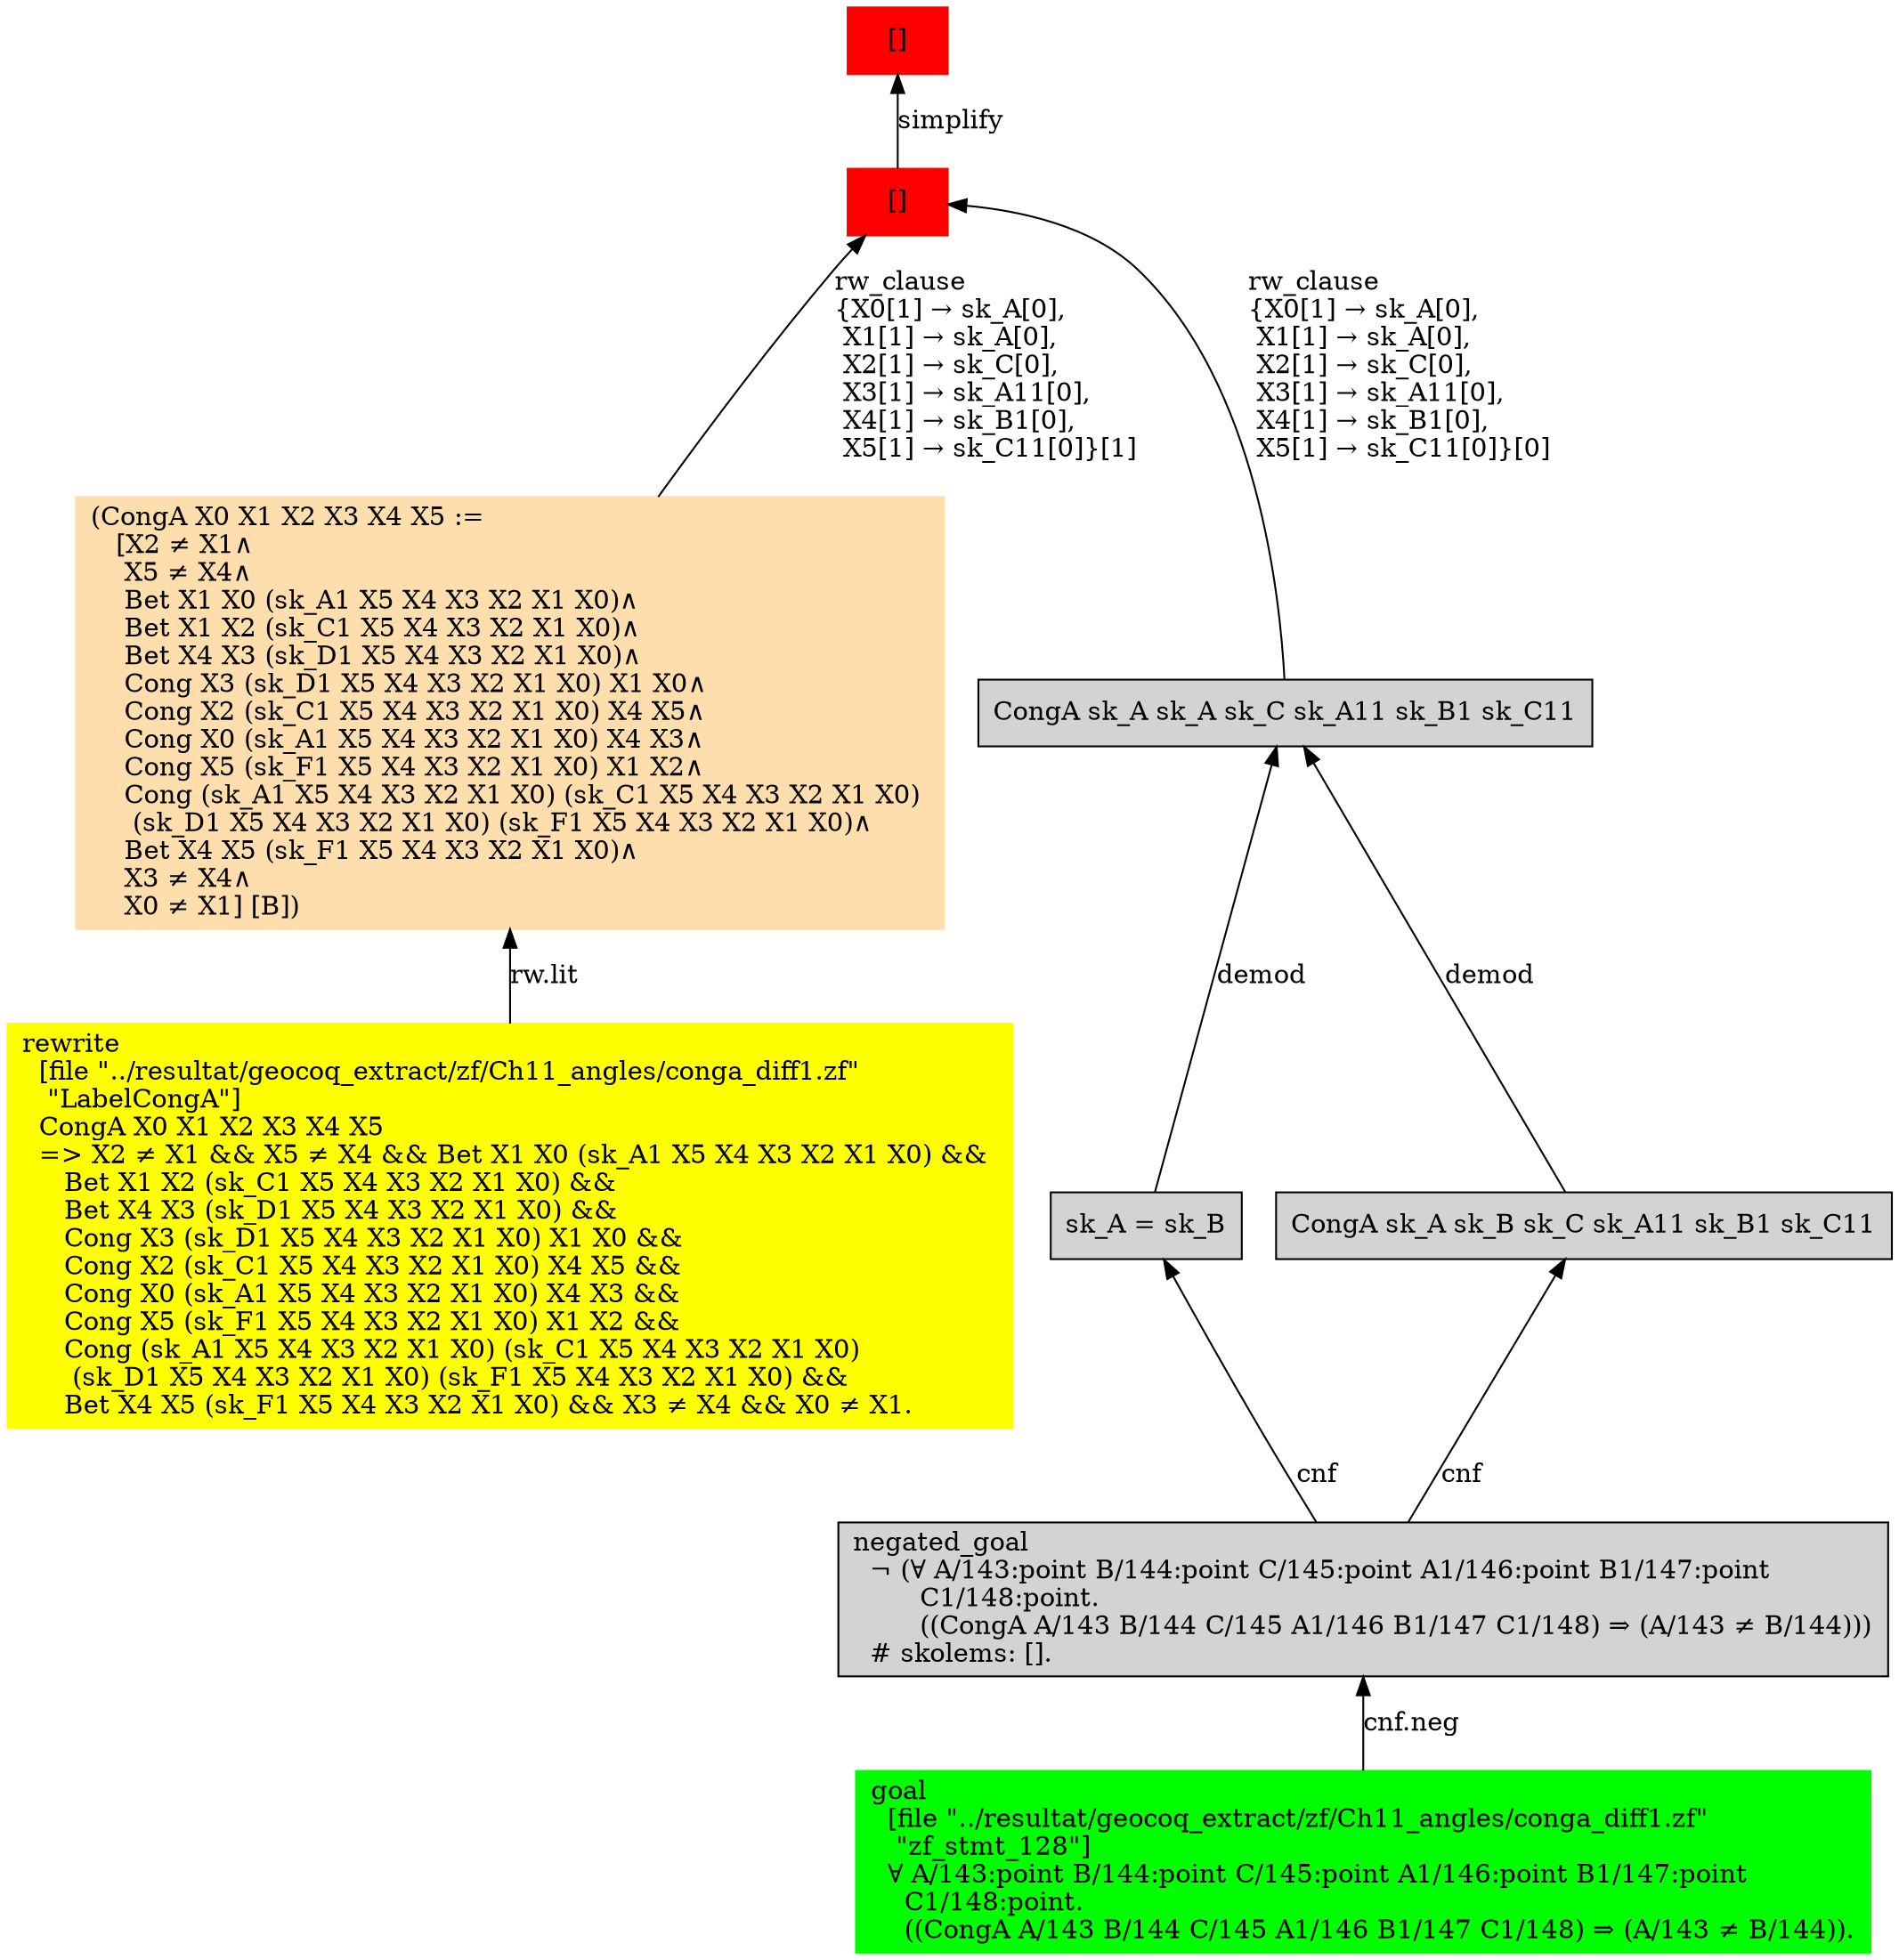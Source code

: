 digraph "unsat_graph" {
  vertex_0 [color=red, label="[]", shape=box, style=filled];
  vertex_0 -> vertex_1 [label="simplify", dir="back"];
  vertex_1 [color=red, label="[]", shape=box, style=filled];
  vertex_1 -> vertex_2 [label="rw_clause\l\{X0[1] → sk_A[0], \l X1[1] → sk_A[0], \l X2[1] → sk_C[0], \l X3[1] → sk_A11[0], \l X4[1] → sk_B1[0], \l X5[1] → sk_C11[0]\}[1]\l", dir="back"];
  vertex_2 [color=navajowhite, shape=box, label="(CongA X0 X1 X2 X3 X4 X5 :=\l   [X2 ≠ X1∧\l    X5 ≠ X4∧\l    Bet X1 X0 (sk_A1 X5 X4 X3 X2 X1 X0)∧\l    Bet X1 X2 (sk_C1 X5 X4 X3 X2 X1 X0)∧\l    Bet X4 X3 (sk_D1 X5 X4 X3 X2 X1 X0)∧\l    Cong X3 (sk_D1 X5 X4 X3 X2 X1 X0) X1 X0∧\l    Cong X2 (sk_C1 X5 X4 X3 X2 X1 X0) X4 X5∧\l    Cong X0 (sk_A1 X5 X4 X3 X2 X1 X0) X4 X3∧\l    Cong X5 (sk_F1 X5 X4 X3 X2 X1 X0) X1 X2∧\l    Cong (sk_A1 X5 X4 X3 X2 X1 X0) (sk_C1 X5 X4 X3 X2 X1 X0) \l     (sk_D1 X5 X4 X3 X2 X1 X0) (sk_F1 X5 X4 X3 X2 X1 X0)∧\l    Bet X4 X5 (sk_F1 X5 X4 X3 X2 X1 X0)∧\l    X3 ≠ X4∧\l    X0 ≠ X1] [B])\l", style=filled];
  vertex_2 -> vertex_3 [label="rw.lit", dir="back"];
  vertex_3 [color=yellow, shape=box, label="rewrite\l  [file \"../resultat/geocoq_extract/zf/Ch11_angles/conga_diff1.zf\" \l   \"LabelCongA\"]\l  CongA X0 X1 X2 X3 X4 X5\l  =\> X2 ≠ X1 && X5 ≠ X4 && Bet X1 X0 (sk_A1 X5 X4 X3 X2 X1 X0) && \l     Bet X1 X2 (sk_C1 X5 X4 X3 X2 X1 X0) && \l     Bet X4 X3 (sk_D1 X5 X4 X3 X2 X1 X0) && \l     Cong X3 (sk_D1 X5 X4 X3 X2 X1 X0) X1 X0 && \l     Cong X2 (sk_C1 X5 X4 X3 X2 X1 X0) X4 X5 && \l     Cong X0 (sk_A1 X5 X4 X3 X2 X1 X0) X4 X3 && \l     Cong X5 (sk_F1 X5 X4 X3 X2 X1 X0) X1 X2 && \l     Cong (sk_A1 X5 X4 X3 X2 X1 X0) (sk_C1 X5 X4 X3 X2 X1 X0) \l      (sk_D1 X5 X4 X3 X2 X1 X0) (sk_F1 X5 X4 X3 X2 X1 X0) && \l     Bet X4 X5 (sk_F1 X5 X4 X3 X2 X1 X0) && X3 ≠ X4 && X0 ≠ X1.\l", style=filled];
  vertex_1 -> vertex_4 [label="rw_clause\l\{X0[1] → sk_A[0], \l X1[1] → sk_A[0], \l X2[1] → sk_C[0], \l X3[1] → sk_A11[0], \l X4[1] → sk_B1[0], \l X5[1] → sk_C11[0]\}[0]\l", dir="back"];
  vertex_4 [shape=box, label="CongA sk_A sk_A sk_C sk_A11 sk_B1 sk_C11\l", style=filled];
  vertex_4 -> vertex_5 [label="demod", dir="back"];
  vertex_5 [shape=box, label="sk_A = sk_B\l", style=filled];
  vertex_5 -> vertex_6 [label="cnf", dir="back"];
  vertex_6 [shape=box, label="negated_goal\l  ¬ (∀ A/143:point B/144:point C/145:point A1/146:point B1/147:point \l        C1/148:point.\l        ((CongA A/143 B/144 C/145 A1/146 B1/147 C1/148) ⇒ (A/143 ≠ B/144)))\l  # skolems: [].\l", style=filled];
  vertex_6 -> vertex_7 [label="cnf.neg", dir="back"];
  vertex_7 [color=green, shape=box, label="goal\l  [file \"../resultat/geocoq_extract/zf/Ch11_angles/conga_diff1.zf\" \l   \"zf_stmt_128\"]\l  ∀ A/143:point B/144:point C/145:point A1/146:point B1/147:point \l    C1/148:point.\l    ((CongA A/143 B/144 C/145 A1/146 B1/147 C1/148) ⇒ (A/143 ≠ B/144)).\l", style=filled];
  vertex_4 -> vertex_8 [label="demod", dir="back"];
  vertex_8 [shape=box, label="CongA sk_A sk_B sk_C sk_A11 sk_B1 sk_C11\l", style=filled];
  vertex_8 -> vertex_6 [label="cnf", dir="back"];
  }


